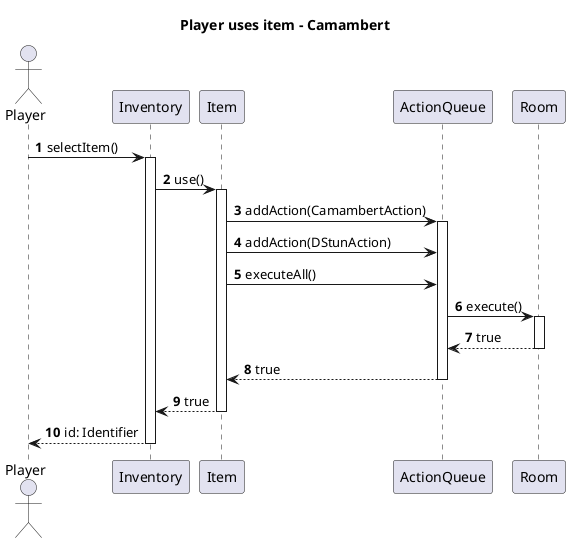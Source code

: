 @startuml
'https://plantuml.com/sequence-diagram

title Player uses item - Camambert
autonumber

Actor Player as p
participant Inventory as inv
participant Item as item
participant ActionQueue as aq
participant Room

p -> inv: selectItem()
activate inv

inv -> item: use()
activate item

item -> aq: addAction(CamambertAction)
activate aq
item -> aq: addAction(DStunAction)
item -> aq: executeAll()

aq -> Room: execute()
activate Room

return true
return true
return true
return id: Identifier


@enduml